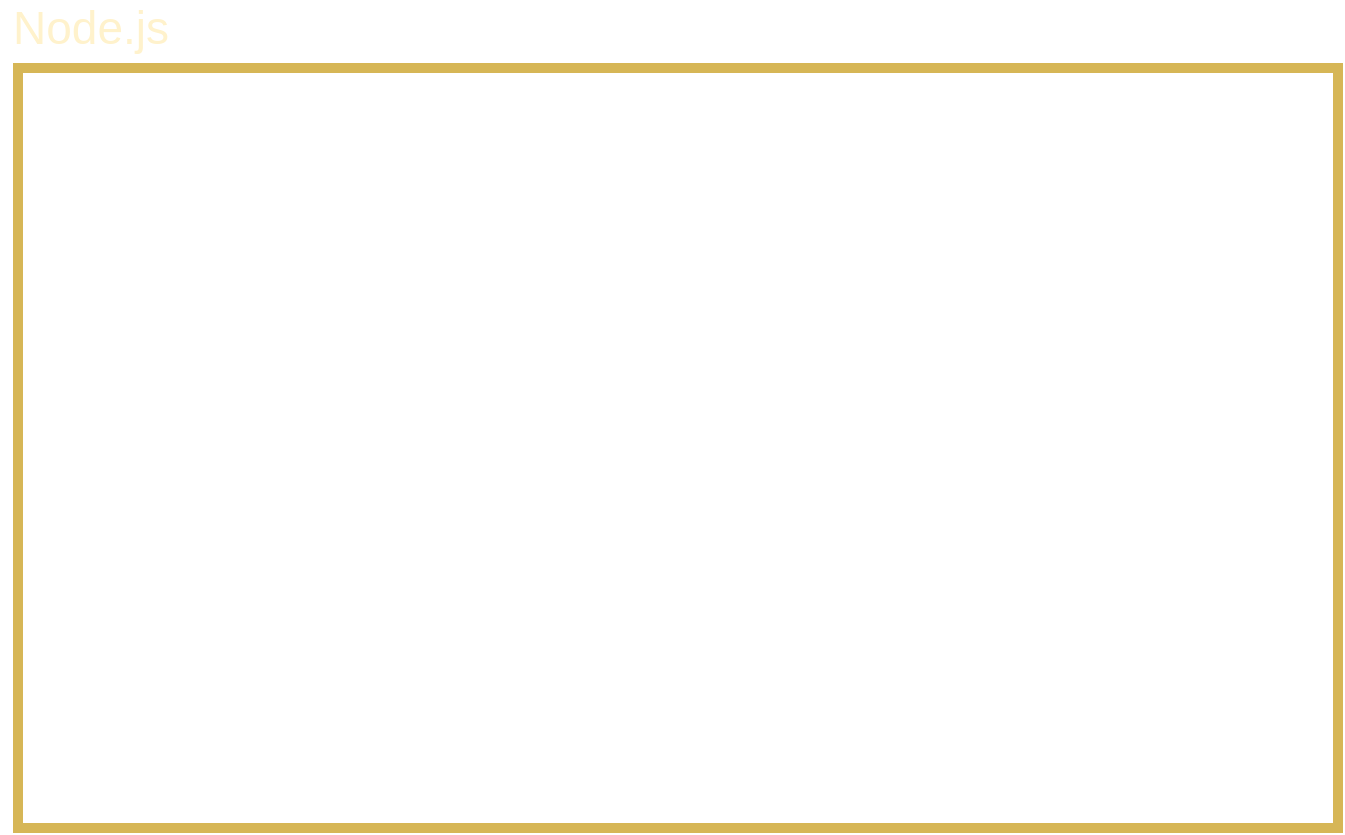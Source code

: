 <mxfile version="13.1.3">
    <diagram id="6hGFLwfOUW9BJ-s0fimq" name="Page-1">
        <mxGraphModel dx="587" dy="594" grid="1" gridSize="10" guides="1" tooltips="1" connect="1" arrows="1" fold="1" page="1" pageScale="1" pageWidth="827" pageHeight="1169" math="0" shadow="0">
            <root>
                <mxCell id="0"/>
                <mxCell id="1" parent="0"/>
                <mxCell id="2" value="" style="rounded=0;whiteSpace=wrap;html=1;fillColor=none;strokeColor=#d6b656;gradientColor=none;strokeWidth=5;" vertex="1" parent="1">
                    <mxGeometry x="90" y="110" width="660" height="380" as="geometry"/>
                </mxCell>
                <mxCell id="3" value="&lt;font style=&quot;font-size: 23px&quot; color=&quot;#fff2cc&quot;&gt;Node.js&lt;/font&gt;" style="text;html=1;align=center;verticalAlign=middle;resizable=0;points=[];autosize=1;" vertex="1" parent="1">
                    <mxGeometry x="81" y="80" width="90" height="20" as="geometry"/>
                </mxCell>
            </root>
        </mxGraphModel>
    </diagram>
</mxfile>
